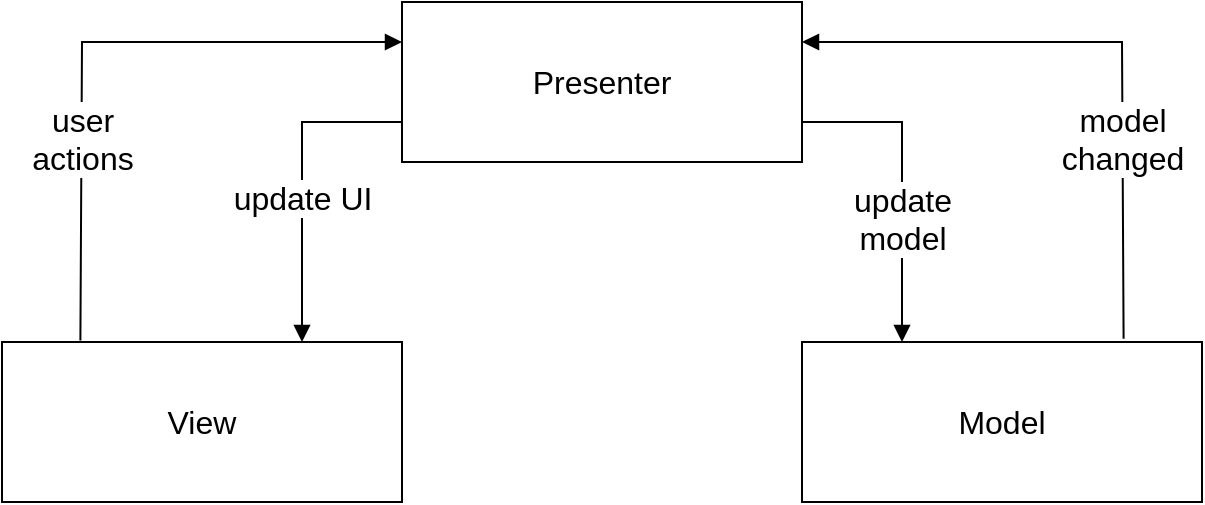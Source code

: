 <mxfile>
    <diagram name="Page-1" id="aHE4Gbo_uZ3ZGk-U8cAs">
        <mxGraphModel dx="706" dy="500" grid="1" gridSize="10" guides="1" tooltips="1" connect="1" arrows="1" fold="1" page="1" pageScale="1" pageWidth="700" pageHeight="1000" math="0" shadow="0">
            <root>
                <mxCell id="0"/>
                <mxCell id="1" parent="0"/>
                <mxCell id="Qq1zT4ovdKr5q-RKUlES-1" value="&lt;font style=&quot;font-size: 16px;&quot;&gt;Presenter&lt;/font&gt;" style="rounded=0;whiteSpace=wrap;html=1;" parent="1" vertex="1">
                    <mxGeometry x="600" y="80" width="200" height="80" as="geometry"/>
                </mxCell>
                <mxCell id="Qq1zT4ovdKr5q-RKUlES-2" value="&lt;font style=&quot;font-size: 16px;&quot;&gt;View&lt;/font&gt;" style="rounded=0;whiteSpace=wrap;html=1;" parent="1" vertex="1">
                    <mxGeometry x="400" y="250" width="200" height="80" as="geometry"/>
                </mxCell>
                <mxCell id="Qq1zT4ovdKr5q-RKUlES-3" value="&lt;font style=&quot;font-size: 16px;&quot;&gt;Model&lt;/font&gt;" style="rounded=0;whiteSpace=wrap;html=1;" parent="1" vertex="1">
                    <mxGeometry x="800" y="250" width="200" height="80" as="geometry"/>
                </mxCell>
                <mxCell id="Qq1zT4ovdKr5q-RKUlES-4" value="update&lt;br&gt;model" style="html=1;verticalAlign=bottom;endArrow=block;rounded=0;fontSize=16;entryX=0.25;entryY=0;entryDx=0;entryDy=0;" parent="1" target="Qq1zT4ovdKr5q-RKUlES-3" edge="1">
                    <mxGeometry x="0.5" width="80" relative="1" as="geometry">
                        <mxPoint x="800" y="140" as="sourcePoint"/>
                        <mxPoint x="880" y="140" as="targetPoint"/>
                        <Array as="points">
                            <mxPoint x="850" y="140"/>
                        </Array>
                        <mxPoint as="offset"/>
                    </mxGeometry>
                </mxCell>
                <mxCell id="Qq1zT4ovdKr5q-RKUlES-5" value="model&lt;br&gt;changed" style="html=1;verticalAlign=bottom;endArrow=block;rounded=0;fontSize=16;entryX=1;entryY=0.25;entryDx=0;entryDy=0;exitX=0.804;exitY=-0.021;exitDx=0;exitDy=0;exitPerimeter=0;" parent="1" source="Qq1zT4ovdKr5q-RKUlES-3" target="Qq1zT4ovdKr5q-RKUlES-1" edge="1">
                    <mxGeometry x="-0.492" width="80" relative="1" as="geometry">
                        <mxPoint x="960" y="240" as="sourcePoint"/>
                        <mxPoint x="1000" y="130" as="targetPoint"/>
                        <Array as="points">
                            <mxPoint x="960" y="100"/>
                        </Array>
                        <mxPoint as="offset"/>
                    </mxGeometry>
                </mxCell>
                <mxCell id="Qq1zT4ovdKr5q-RKUlES-6" value="user&lt;br&gt;actions" style="html=1;verticalAlign=bottom;endArrow=block;rounded=0;fontSize=16;entryX=0;entryY=0.25;entryDx=0;entryDy=0;exitX=0.196;exitY=-0.01;exitDx=0;exitDy=0;exitPerimeter=0;" parent="1" source="Qq1zT4ovdKr5q-RKUlES-2" target="Qq1zT4ovdKr5q-RKUlES-1" edge="1">
                    <mxGeometry x="-0.488" width="80" relative="1" as="geometry">
                        <mxPoint x="460" y="220" as="sourcePoint"/>
                        <mxPoint x="540" y="220" as="targetPoint"/>
                        <Array as="points">
                            <mxPoint x="440" y="100"/>
                        </Array>
                        <mxPoint as="offset"/>
                    </mxGeometry>
                </mxCell>
                <mxCell id="Qq1zT4ovdKr5q-RKUlES-7" value="update UI" style="html=1;verticalAlign=bottom;endArrow=block;rounded=0;fontSize=16;exitX=0;exitY=0.75;exitDx=0;exitDy=0;entryX=0.75;entryY=0;entryDx=0;entryDy=0;" parent="1" source="Qq1zT4ovdKr5q-RKUlES-1" target="Qq1zT4ovdKr5q-RKUlES-2" edge="1">
                    <mxGeometry x="0.25" width="80" relative="1" as="geometry">
                        <mxPoint x="580" y="200" as="sourcePoint"/>
                        <mxPoint x="660" y="200" as="targetPoint"/>
                        <Array as="points">
                            <mxPoint x="550" y="140"/>
                        </Array>
                        <mxPoint as="offset"/>
                    </mxGeometry>
                </mxCell>
            </root>
        </mxGraphModel>
    </diagram>
</mxfile>